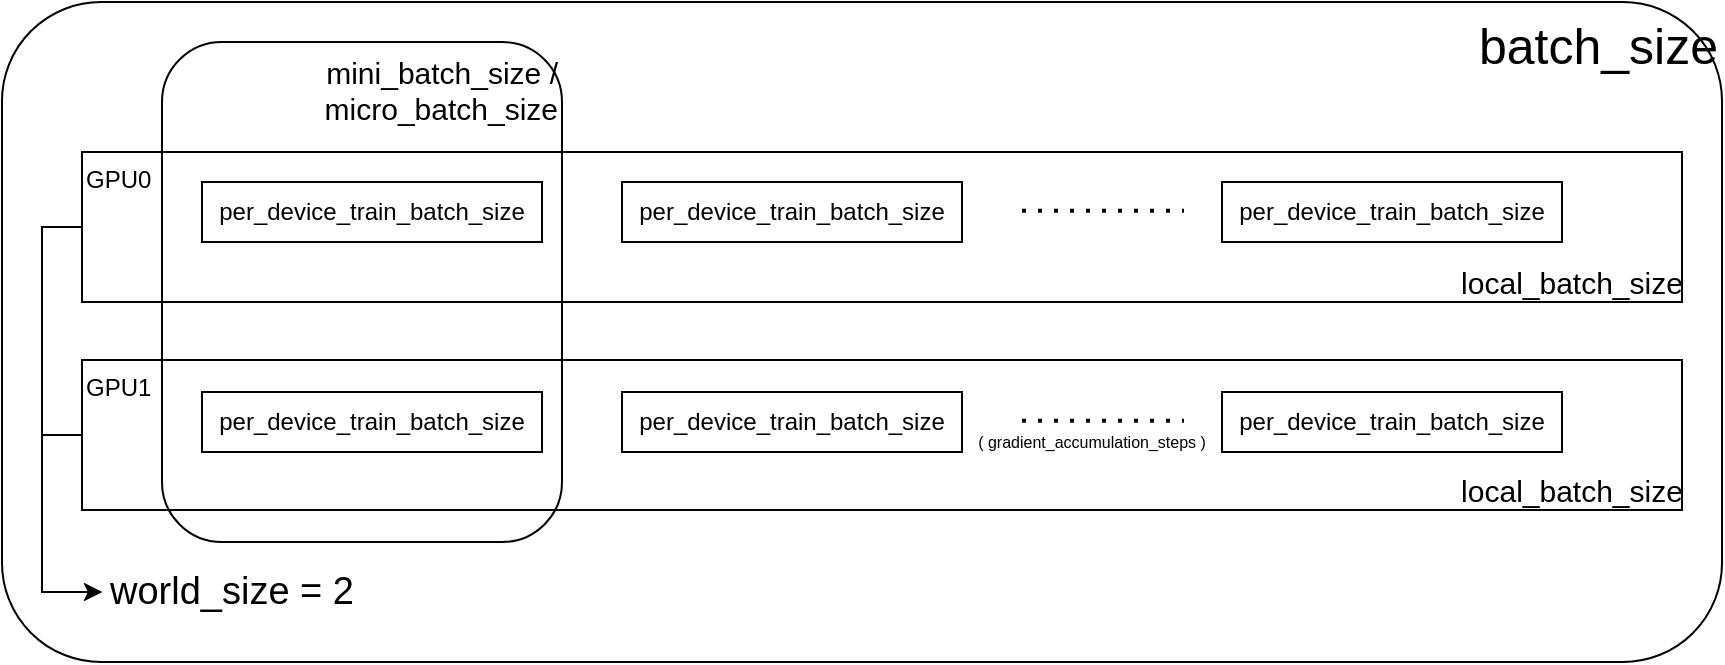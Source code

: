 <mxfile version="27.2.0">
  <diagram name="第 1 页" id="izDcAB-DLntHhjdHKjhX">
    <mxGraphModel dx="972" dy="655" grid="1" gridSize="10" guides="1" tooltips="1" connect="1" arrows="1" fold="1" page="1" pageScale="1" pageWidth="827" pageHeight="1169" math="0" shadow="0">
      <root>
        <mxCell id="0" />
        <mxCell id="1" parent="0" />
        <mxCell id="Z0PPyohDBfsxAi5i3MeZ-1" value="&lt;font style=&quot;font-size: 25px;&quot;&gt;batch_size&lt;/font&gt;" style="rounded=1;whiteSpace=wrap;html=1;align=right;verticalAlign=top;" parent="1" vertex="1">
          <mxGeometry x="70" y="80" width="860" height="330" as="geometry" />
        </mxCell>
        <mxCell id="Z0PPyohDBfsxAi5i3MeZ-12" value="&lt;font style=&quot;font-size: 15px;&quot;&gt;mini_batch_size / &lt;br&gt;micro_batch_size&lt;/font&gt;" style="rounded=1;whiteSpace=wrap;html=1;align=right;verticalAlign=top;fillColor=none;" parent="1" vertex="1">
          <mxGeometry x="150" y="100" width="200" height="250" as="geometry" />
        </mxCell>
        <mxCell id="Z0PPyohDBfsxAi5i3MeZ-2" value="per_device_train_batch_size" style="rounded=0;whiteSpace=wrap;html=1;" parent="1" vertex="1">
          <mxGeometry x="170" y="170" width="170" height="30" as="geometry" />
        </mxCell>
        <mxCell id="Z0PPyohDBfsxAi5i3MeZ-3" value="per_device_train_batch_size" style="rounded=0;whiteSpace=wrap;html=1;" parent="1" vertex="1">
          <mxGeometry x="380" y="170" width="170" height="30" as="geometry" />
        </mxCell>
        <mxCell id="Z0PPyohDBfsxAi5i3MeZ-4" value="per_device_train_batch_size" style="rounded=0;whiteSpace=wrap;html=1;" parent="1" vertex="1">
          <mxGeometry x="680" y="170" width="170" height="30" as="geometry" />
        </mxCell>
        <mxCell id="Z0PPyohDBfsxAi5i3MeZ-6" value="" style="endArrow=none;dashed=1;html=1;dashPattern=1 3;strokeWidth=2;rounded=0;" parent="1" edge="1">
          <mxGeometry width="50" height="50" relative="1" as="geometry">
            <mxPoint x="580" y="184.41" as="sourcePoint" />
            <mxPoint x="661" y="184.41" as="targetPoint" />
          </mxGeometry>
        </mxCell>
        <mxCell id="Z0PPyohDBfsxAi5i3MeZ-7" value="per_device_train_batch_size" style="rounded=0;whiteSpace=wrap;html=1;" parent="1" vertex="1">
          <mxGeometry x="170" y="275" width="170" height="30" as="geometry" />
        </mxCell>
        <mxCell id="Z0PPyohDBfsxAi5i3MeZ-8" value="per_device_train_batch_size" style="rounded=0;whiteSpace=wrap;html=1;" parent="1" vertex="1">
          <mxGeometry x="380" y="275" width="170" height="30" as="geometry" />
        </mxCell>
        <mxCell id="Z0PPyohDBfsxAi5i3MeZ-9" value="per_device_train_batch_size" style="rounded=0;whiteSpace=wrap;html=1;" parent="1" vertex="1">
          <mxGeometry x="680" y="275" width="170" height="30" as="geometry" />
        </mxCell>
        <mxCell id="Z0PPyohDBfsxAi5i3MeZ-10" value="" style="endArrow=none;dashed=1;html=1;dashPattern=1 3;strokeWidth=2;rounded=0;" parent="1" edge="1">
          <mxGeometry width="50" height="50" relative="1" as="geometry">
            <mxPoint x="580" y="289.41" as="sourcePoint" />
            <mxPoint x="661" y="289.41" as="targetPoint" />
          </mxGeometry>
        </mxCell>
        <mxCell id="Z0PPyohDBfsxAi5i3MeZ-13" style="edgeStyle=orthogonalEdgeStyle;rounded=0;orthogonalLoop=1;jettySize=auto;html=1;exitX=0.5;exitY=1;exitDx=0;exitDy=0;" parent="1" edge="1">
          <mxGeometry relative="1" as="geometry">
            <mxPoint x="252.5" y="325" as="sourcePoint" />
            <mxPoint x="252.5" y="325" as="targetPoint" />
          </mxGeometry>
        </mxCell>
        <mxCell id="Z0PPyohDBfsxAi5i3MeZ-20" style="edgeStyle=orthogonalEdgeStyle;rounded=0;orthogonalLoop=1;jettySize=auto;html=1;exitX=0;exitY=0.5;exitDx=0;exitDy=0;entryX=0;entryY=0.5;entryDx=0;entryDy=0;" parent="1" source="Z0PPyohDBfsxAi5i3MeZ-15" target="Z0PPyohDBfsxAi5i3MeZ-18" edge="1">
          <mxGeometry relative="1" as="geometry" />
        </mxCell>
        <mxCell id="Z0PPyohDBfsxAi5i3MeZ-15" value="GPU1" style="rounded=0;whiteSpace=wrap;html=1;fillColor=none;align=left;verticalAlign=top;" parent="1" vertex="1">
          <mxGeometry x="110" y="259" width="800" height="75" as="geometry" />
        </mxCell>
        <mxCell id="Z0PPyohDBfsxAi5i3MeZ-21" style="edgeStyle=orthogonalEdgeStyle;rounded=0;orthogonalLoop=1;jettySize=auto;html=1;exitX=0;exitY=0.5;exitDx=0;exitDy=0;entryX=0;entryY=0.5;entryDx=0;entryDy=0;" parent="1" source="Z0PPyohDBfsxAi5i3MeZ-16" target="Z0PPyohDBfsxAi5i3MeZ-18" edge="1">
          <mxGeometry relative="1" as="geometry" />
        </mxCell>
        <mxCell id="Z0PPyohDBfsxAi5i3MeZ-16" value="GPU0" style="rounded=0;whiteSpace=wrap;html=1;fillColor=none;align=left;verticalAlign=top;" parent="1" vertex="1">
          <mxGeometry x="110" y="155" width="800" height="75" as="geometry" />
        </mxCell>
        <mxCell id="Z0PPyohDBfsxAi5i3MeZ-18" value="world_size = 2" style="text;html=1;align=center;verticalAlign=middle;whiteSpace=wrap;rounded=0;fontSize=19;" parent="1" vertex="1">
          <mxGeometry x="120" y="360" width="130" height="30" as="geometry" />
        </mxCell>
        <mxCell id="v60LHc_mIA2Gz4VniorX-2" value="local_batch_size" style="text;html=1;align=center;verticalAlign=middle;whiteSpace=wrap;rounded=0;fontSize=15;" vertex="1" parent="1">
          <mxGeometry x="800" y="314" width="110" height="20" as="geometry" />
        </mxCell>
        <mxCell id="v60LHc_mIA2Gz4VniorX-3" value="local_batch_size" style="text;html=1;align=center;verticalAlign=middle;whiteSpace=wrap;rounded=0;fontSize=15;" vertex="1" parent="1">
          <mxGeometry x="800" y="210" width="110" height="20" as="geometry" />
        </mxCell>
        <mxCell id="v60LHc_mIA2Gz4VniorX-4" value="( gradient_accumulation_steps )" style="text;html=1;align=center;verticalAlign=middle;whiteSpace=wrap;rounded=0;fontSize=8;" vertex="1" parent="1">
          <mxGeometry x="555" y="290" width="120" height="20" as="geometry" />
        </mxCell>
      </root>
    </mxGraphModel>
  </diagram>
</mxfile>
